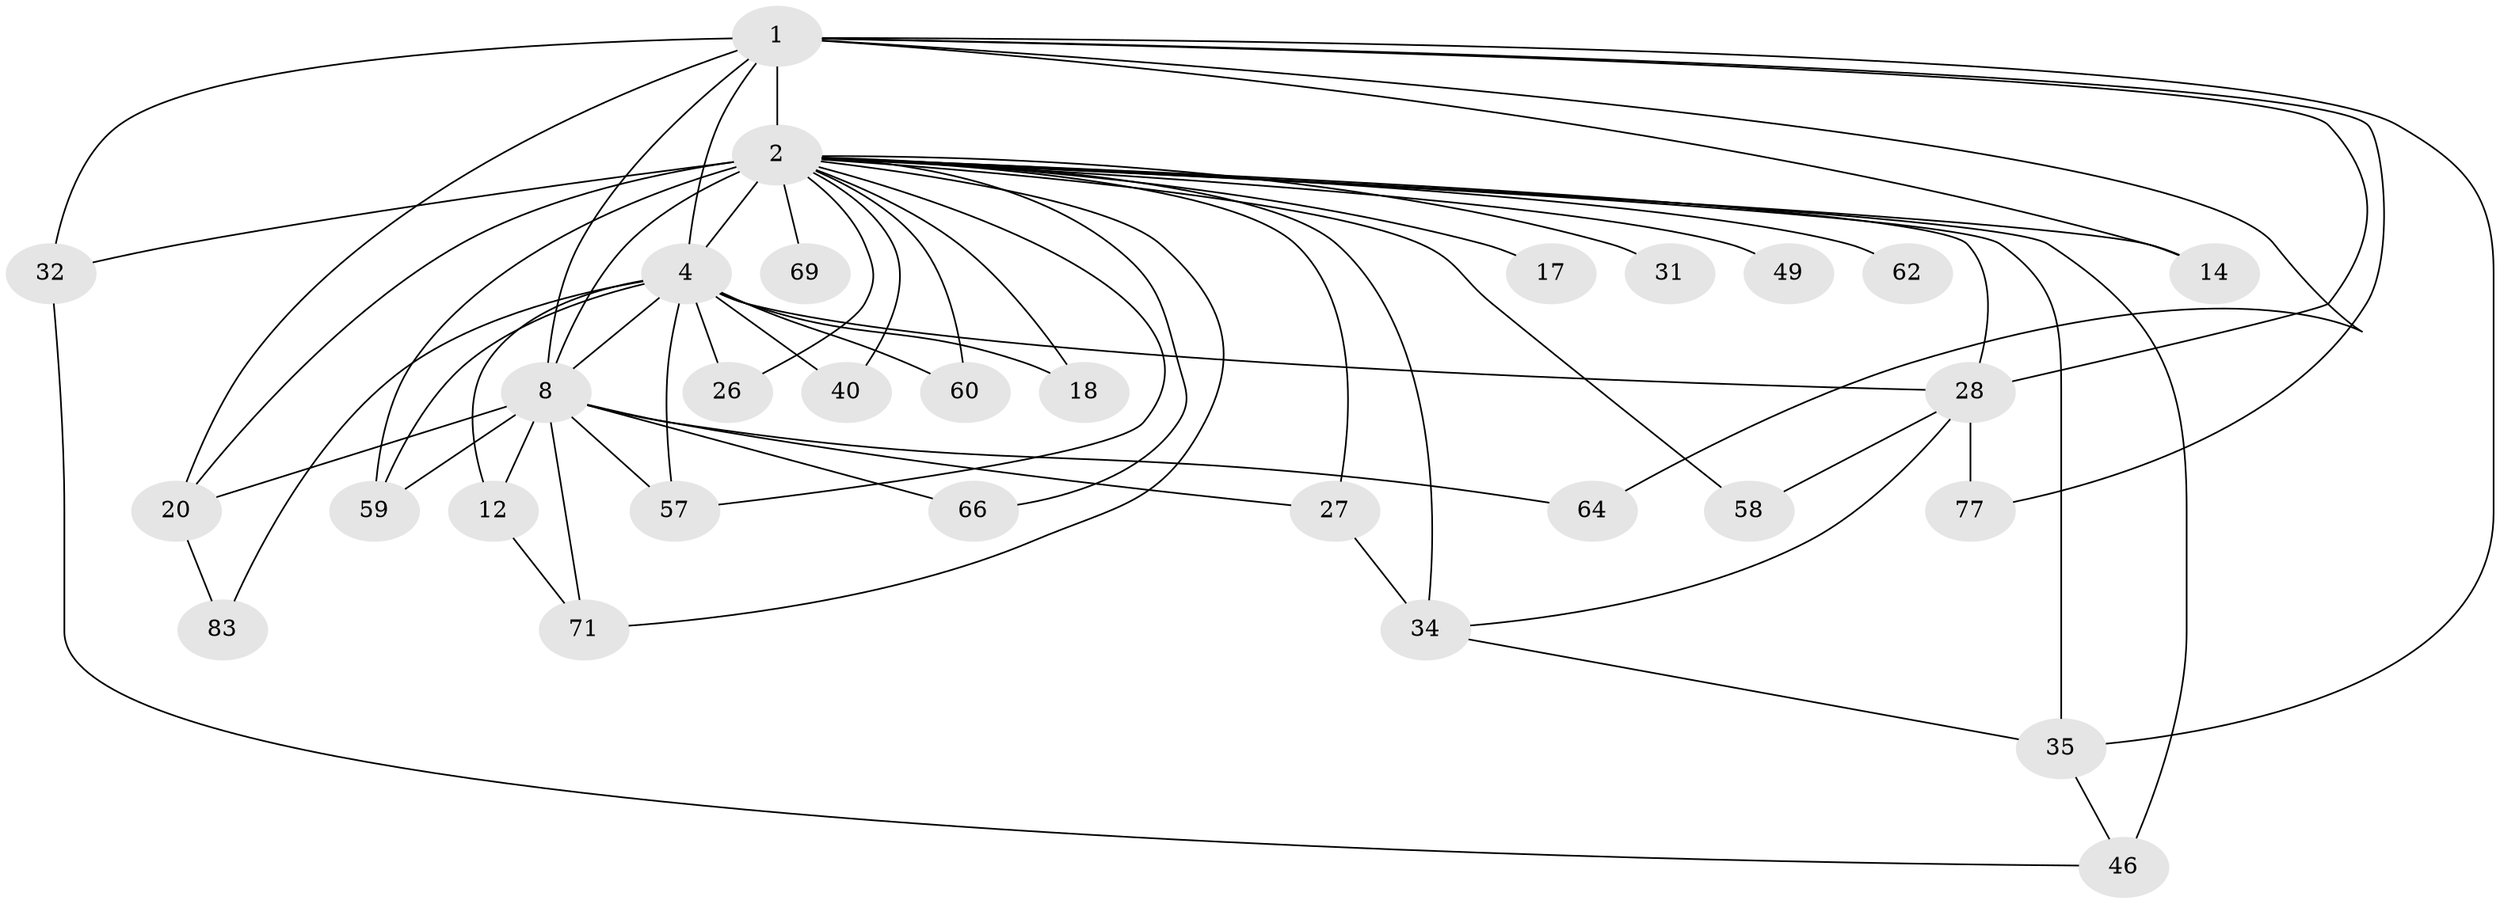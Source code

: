 // original degree distribution, {15: 0.02912621359223301, 27: 0.009708737864077669, 19: 0.009708737864077669, 21: 0.019417475728155338, 18: 0.009708737864077669, 30: 0.009708737864077669, 14: 0.009708737864077669, 5: 0.019417475728155338, 3: 0.1553398058252427, 6: 0.02912621359223301, 2: 0.5339805825242718, 4: 0.13592233009708737, 11: 0.009708737864077669, 7: 0.019417475728155338}
// Generated by graph-tools (version 1.1) at 2025/17/03/04/25 18:17:34]
// undirected, 30 vertices, 61 edges
graph export_dot {
graph [start="1"]
  node [color=gray90,style=filled];
  1 [super="+7+78+89+25"];
  2 [super="+68+79+94+90+47+81+16+3+96+5+33+41+15"];
  4 [super="+10+21+29+85+13+43+65+9+23"];
  8 [super="+30+87+24+50"];
  12;
  14;
  17;
  18;
  20;
  26;
  27 [super="+72"];
  28 [super="+51"];
  31;
  32 [super="+55"];
  34;
  35 [super="+39"];
  40;
  46;
  49;
  57 [super="+82"];
  58;
  59 [super="+75"];
  60 [super="+98+73"];
  62;
  64;
  66;
  69;
  71 [super="+88"];
  77;
  83;
  1 -- 2 [weight=14];
  1 -- 4 [weight=10];
  1 -- 8 [weight=5];
  1 -- 28 [weight=2];
  1 -- 64;
  1 -- 35;
  1 -- 77;
  1 -- 14;
  1 -- 20;
  1 -- 32;
  2 -- 4 [weight=24];
  2 -- 8 [weight=12];
  2 -- 14;
  2 -- 32 [weight=2];
  2 -- 34 [weight=2];
  2 -- 40 [weight=2];
  2 -- 62 [weight=2];
  2 -- 46 [weight=2];
  2 -- 26;
  2 -- 69 [weight=2];
  2 -- 71;
  2 -- 18;
  2 -- 27 [weight=2];
  2 -- 28 [weight=3];
  2 -- 60 [weight=3];
  2 -- 17;
  2 -- 20;
  2 -- 31 [weight=2];
  2 -- 49 [weight=2];
  2 -- 57;
  2 -- 58;
  2 -- 59;
  2 -- 35 [weight=2];
  2 -- 66;
  4 -- 8 [weight=5];
  4 -- 12;
  4 -- 18;
  4 -- 40;
  4 -- 28 [weight=2];
  4 -- 59;
  4 -- 60;
  4 -- 83;
  4 -- 57;
  4 -- 26;
  8 -- 12;
  8 -- 20;
  8 -- 27;
  8 -- 66;
  8 -- 71;
  8 -- 57;
  8 -- 64;
  8 -- 59;
  12 -- 71;
  20 -- 83;
  27 -- 34;
  28 -- 34;
  28 -- 58;
  28 -- 77;
  32 -- 46;
  34 -- 35;
  35 -- 46;
}
